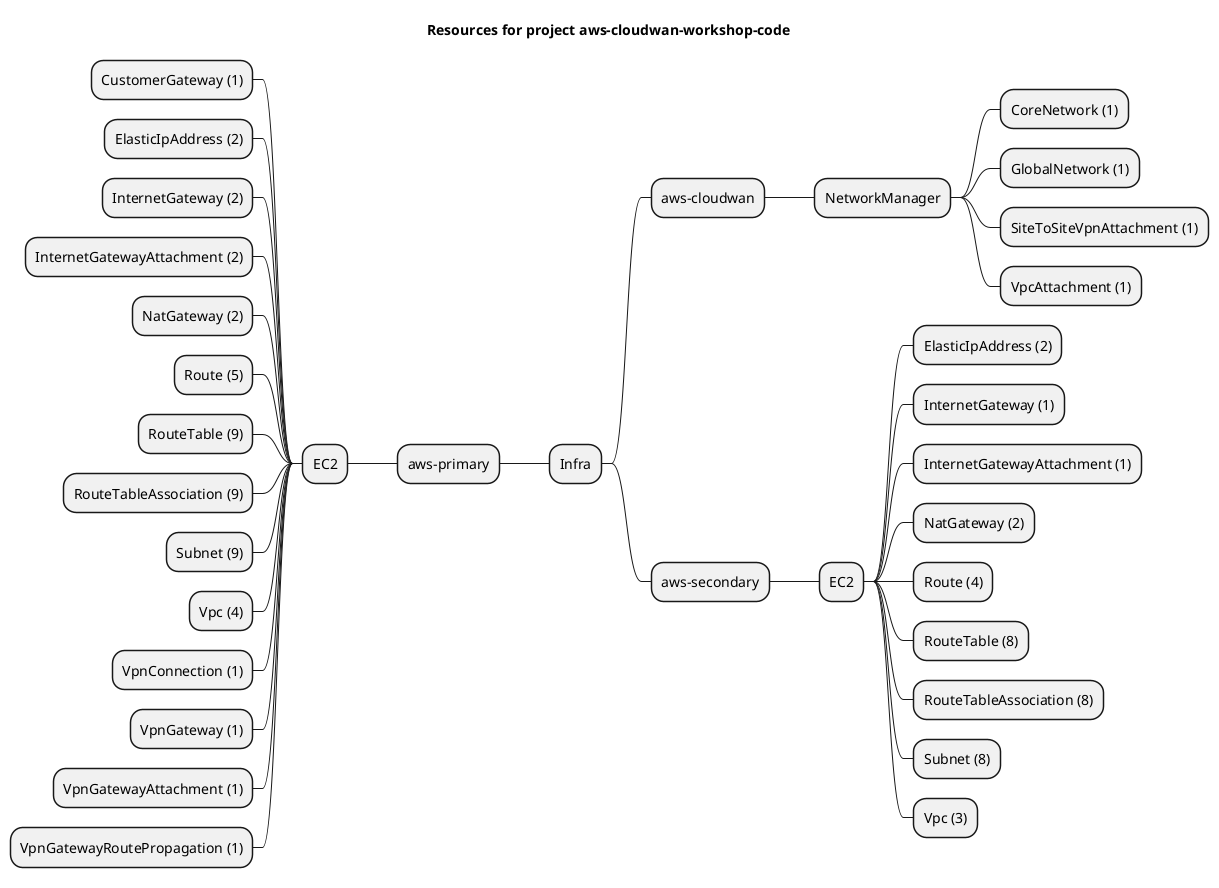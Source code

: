 @startmindmap
title Resources for project aws-cloudwan-workshop-code
skinparam monochrome true
+ Infra
++ aws-cloudwan
+++ NetworkManager
++++ CoreNetwork (1)
++++ GlobalNetwork (1)
++++ SiteToSiteVpnAttachment (1)
++++ VpcAttachment (1)
-- aws-primary
--- EC2
---- CustomerGateway (1)
---- ElasticIpAddress (2)
---- InternetGateway (2)
---- InternetGatewayAttachment (2)
---- NatGateway (2)
---- Route (5)
---- RouteTable (9)
---- RouteTableAssociation (9)
---- Subnet (9)
---- Vpc (4)
---- VpnConnection (1)
---- VpnGateway (1)
---- VpnGatewayAttachment (1)
---- VpnGatewayRoutePropagation (1)
++ aws-secondary
+++ EC2
++++ ElasticIpAddress (2)
++++ InternetGateway (1)
++++ InternetGatewayAttachment (1)
++++ NatGateway (2)
++++ Route (4)
++++ RouteTable (8)
++++ RouteTableAssociation (8)
++++ Subnet (8)
++++ Vpc (3)
@endmindmap